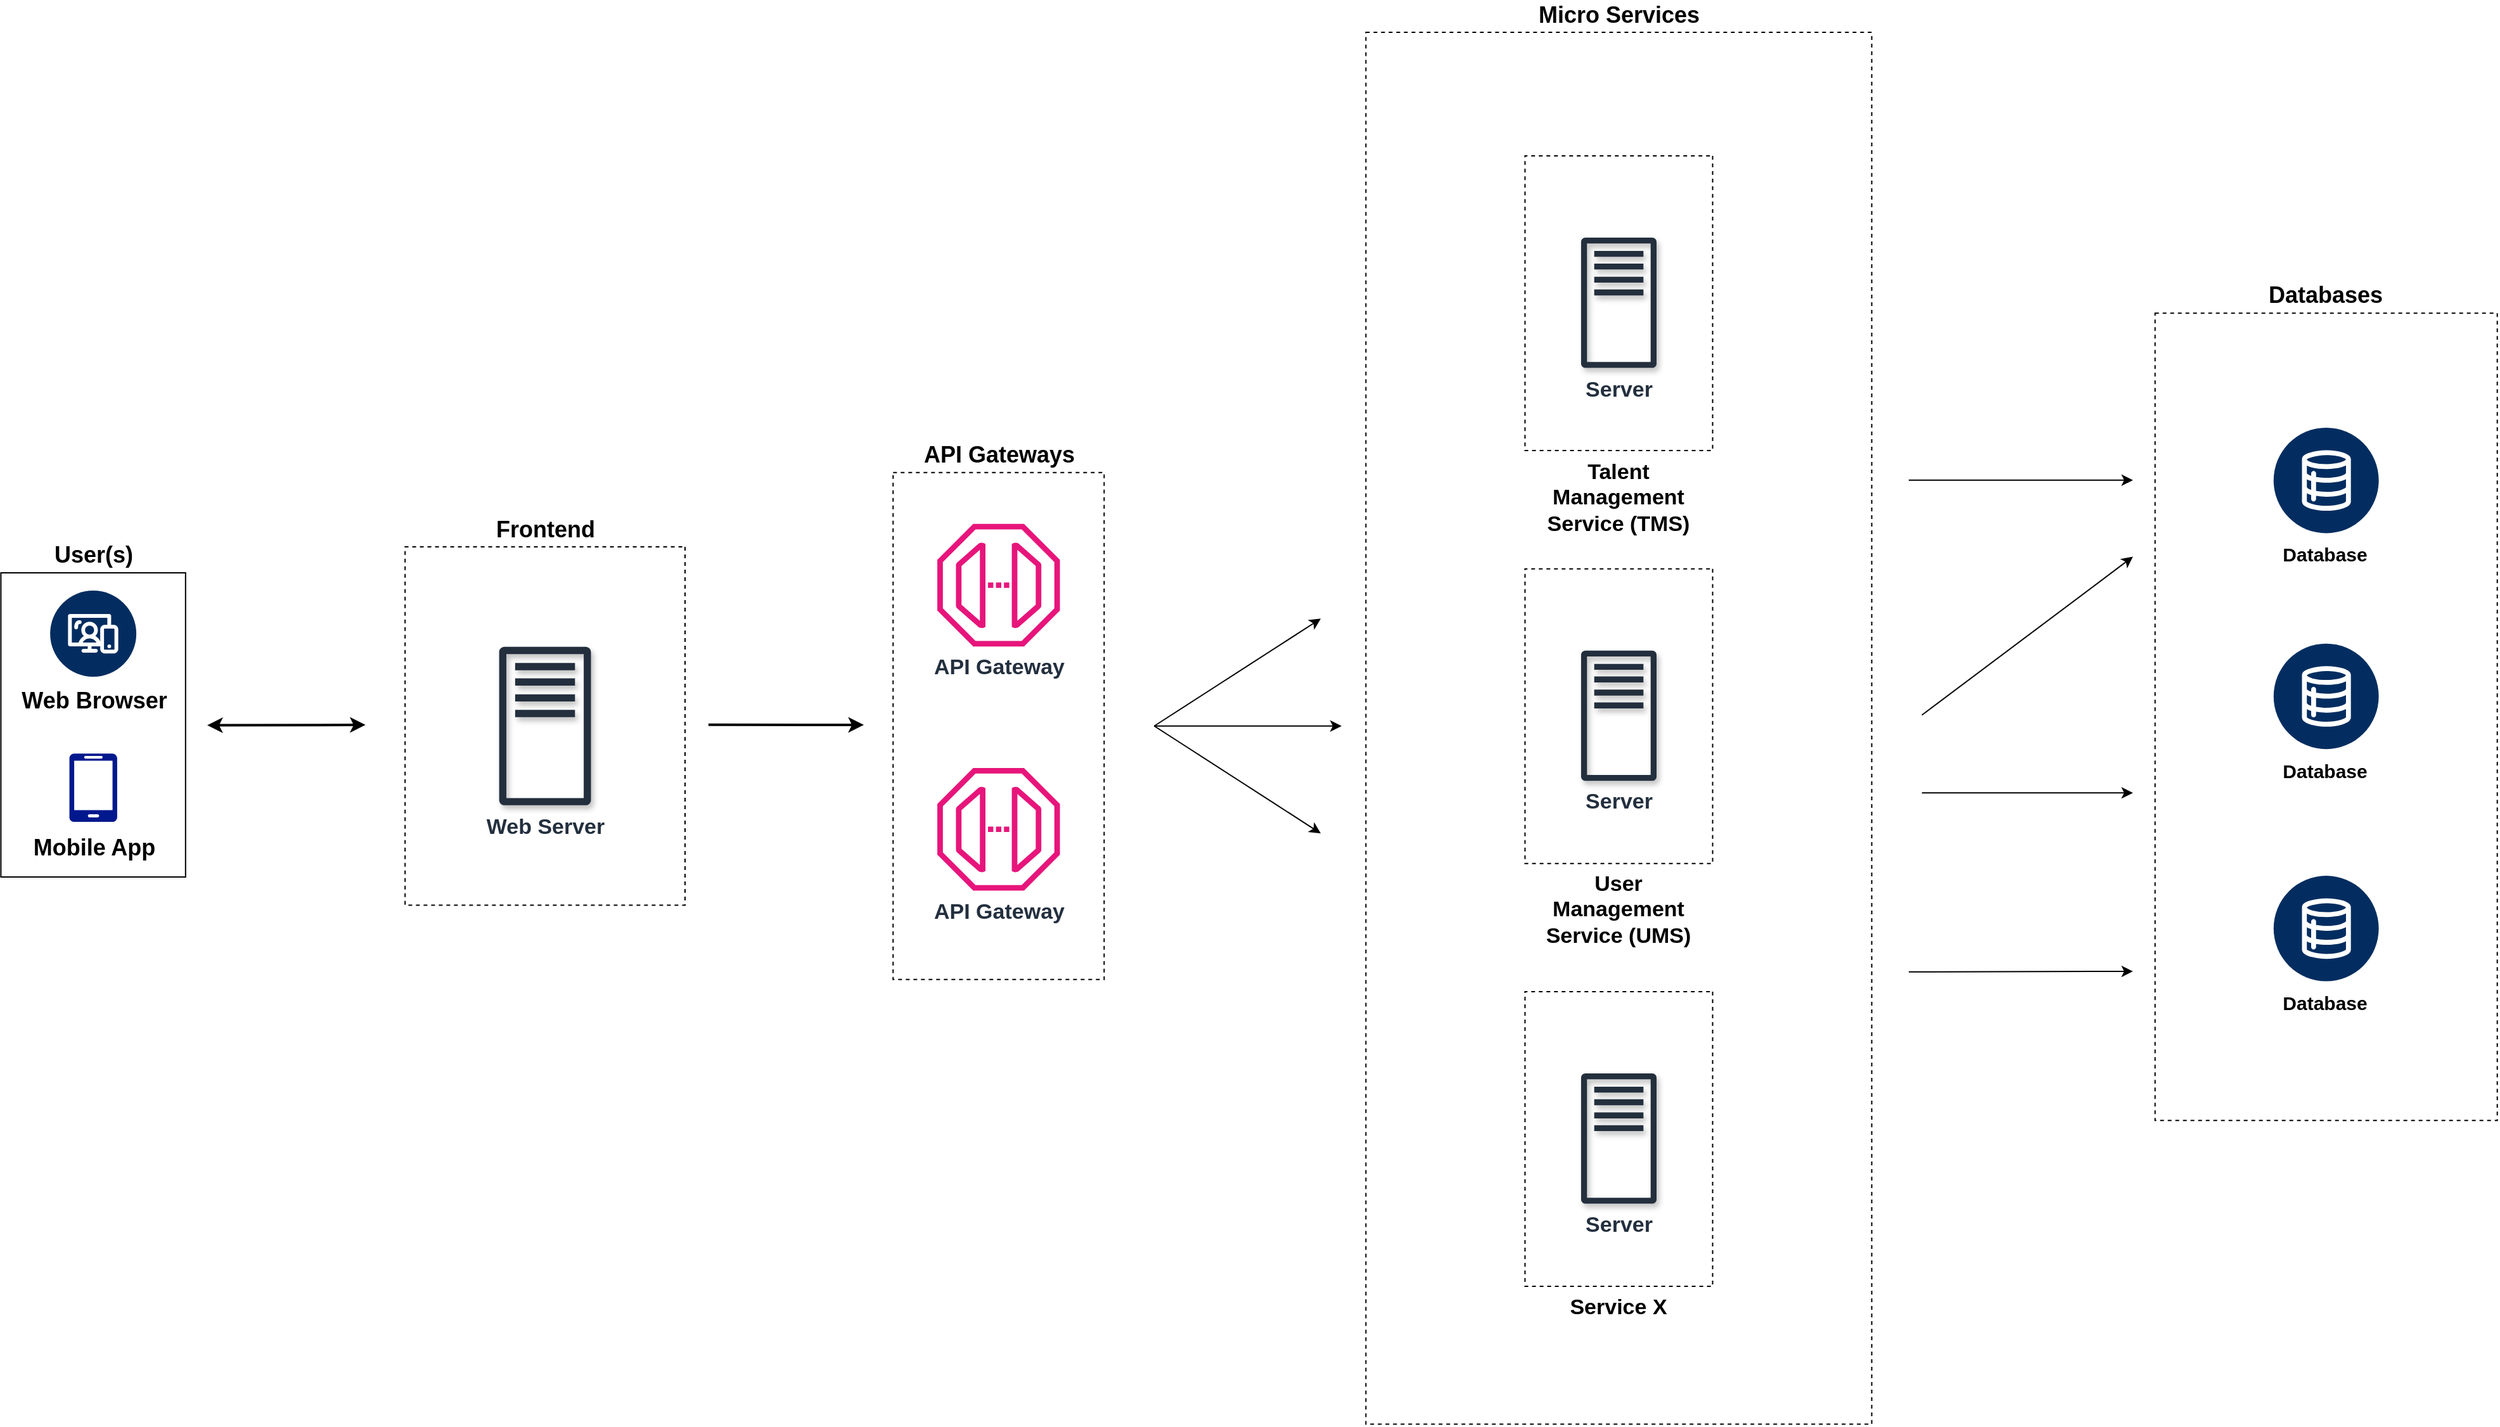 <mxfile version="22.0.4" type="github">
  <diagram name="Page-1" id="LvNY7FXKQWi8iEAFDGLf">
    <mxGraphModel dx="5321" dy="1472" grid="1" gridSize="10" guides="1" tooltips="1" connect="1" arrows="1" fold="1" page="1" pageScale="1" pageWidth="827" pageHeight="1169" math="0" shadow="0">
      <root>
        <mxCell id="0" />
        <mxCell id="1" parent="0" />
        <mxCell id="ZSIqHXNkp4VvMcNmBLzM-55" value="" style="group" vertex="1" connectable="0" parent="1">
          <mxGeometry x="-2222.29" y="47.54" width="1969.64" height="1098.23" as="geometry" />
        </mxCell>
        <mxCell id="ZSIqHXNkp4VvMcNmBLzM-5" value="&lt;font style=&quot;font-size: 18px;&quot;&gt;User(s)&lt;/font&gt;" style="rounded=0;whiteSpace=wrap;html=1;fillColor=none;container=0;fontSize=18;fontStyle=1;labelPosition=center;verticalLabelPosition=top;align=center;verticalAlign=bottom;" vertex="1" parent="ZSIqHXNkp4VvMcNmBLzM-55">
          <mxGeometry y="426.46" width="145.7" height="240" as="geometry" />
        </mxCell>
        <mxCell id="uqdXHjlTI7FaIm_EF8wb-11" value="" style="endArrow=classic;html=1;rounded=0;strokeWidth=2;" parent="ZSIqHXNkp4VvMcNmBLzM-55" edge="1">
          <mxGeometry width="50" height="50" relative="1" as="geometry">
            <mxPoint x="558.257" y="546.285" as="sourcePoint" />
            <mxPoint x="680.849" y="546.465" as="targetPoint" />
          </mxGeometry>
        </mxCell>
        <mxCell id="ZSIqHXNkp4VvMcNmBLzM-44" value="" style="endArrow=classic;startArrow=classic;html=1;rounded=0;strokeWidth=2;" edge="1" parent="ZSIqHXNkp4VvMcNmBLzM-55">
          <mxGeometry width="50" height="50" relative="1" as="geometry">
            <mxPoint x="162.799" y="546.751" as="sourcePoint" />
            <mxPoint x="287.68" y="546.465" as="targetPoint" />
          </mxGeometry>
        </mxCell>
        <mxCell id="ZSIqHXNkp4VvMcNmBLzM-3" value="" style="sketch=0;aspect=fixed;pointerEvents=1;shadow=0;dashed=0;html=1;strokeColor=none;labelPosition=center;verticalLabelPosition=bottom;verticalAlign=top;align=center;fillColor=#00188D;shape=mxgraph.azure.mobile;container=0;" vertex="1" parent="ZSIqHXNkp4VvMcNmBLzM-55">
          <mxGeometry x="53.972" y="569.044" width="37.756" height="53.937" as="geometry" />
        </mxCell>
        <mxCell id="ZSIqHXNkp4VvMcNmBLzM-4" value="&lt;font size=&quot;1&quot; style=&quot;&quot;&gt;&lt;b style=&quot;font-size: 18px;&quot;&gt;Mobile App&lt;/b&gt;&lt;/font&gt;" style="text;html=1;align=center;verticalAlign=middle;resizable=0;points=[];autosize=1;strokeColor=none;fillColor=none;container=0;" vertex="1" parent="ZSIqHXNkp4VvMcNmBLzM-55">
          <mxGeometry x="12.85" y="623.22" width="120" height="40" as="geometry" />
        </mxCell>
        <mxCell id="ZSIqHXNkp4VvMcNmBLzM-6" value="" style="verticalLabelPosition=bottom;aspect=fixed;html=1;shape=mxgraph.salesforce.web2;container=0;" vertex="1" parent="ZSIqHXNkp4VvMcNmBLzM-55">
          <mxGeometry x="38.846" y="440.469" width="68.007" height="68.007" as="geometry" />
        </mxCell>
        <mxCell id="ZSIqHXNkp4VvMcNmBLzM-7" value="&lt;font size=&quot;1&quot; style=&quot;&quot;&gt;&lt;b style=&quot;font-size: 18px;&quot;&gt;Web Browser&lt;/b&gt;&lt;/font&gt;" style="text;html=1;align=center;verticalAlign=middle;resizable=0;points=[];autosize=1;strokeColor=none;fillColor=none;container=0;" vertex="1" parent="ZSIqHXNkp4VvMcNmBLzM-55">
          <mxGeometry x="2.85" y="507.173" width="140" height="40" as="geometry" />
        </mxCell>
        <mxCell id="HdYODfSveYisiQmtVQ8u-7" value="" style="endArrow=classic;html=1;rounded=0;" parent="ZSIqHXNkp4VvMcNmBLzM-55" edge="1">
          <mxGeometry width="50" height="50" relative="1" as="geometry">
            <mxPoint x="1505.274" y="353.295" as="sourcePoint" />
            <mxPoint x="1682.19" y="353.358" as="targetPoint" />
          </mxGeometry>
        </mxCell>
        <mxCell id="uqdXHjlTI7FaIm_EF8wb-18" value="" style="endArrow=classic;html=1;rounded=0;" parent="ZSIqHXNkp4VvMcNmBLzM-55" edge="1">
          <mxGeometry width="50" height="50" relative="1" as="geometry">
            <mxPoint x="1515.681" y="538.693" as="sourcePoint" />
            <mxPoint x="1682.19" y="413.717" as="targetPoint" />
          </mxGeometry>
        </mxCell>
        <mxCell id="ZSIqHXNkp4VvMcNmBLzM-34" value="" style="endArrow=classic;html=1;rounded=0;" edge="1" parent="ZSIqHXNkp4VvMcNmBLzM-55">
          <mxGeometry width="50" height="50" relative="1" as="geometry">
            <mxPoint x="1505.274" y="741.393" as="sourcePoint" />
            <mxPoint x="1682.19" y="740.927" as="targetPoint" />
          </mxGeometry>
        </mxCell>
        <mxCell id="ZSIqHXNkp4VvMcNmBLzM-45" value="" style="endArrow=classic;html=1;rounded=0;" edge="1" parent="ZSIqHXNkp4VvMcNmBLzM-55">
          <mxGeometry width="50" height="50" relative="1" as="geometry">
            <mxPoint x="1515.681" y="600.026" as="sourcePoint" />
            <mxPoint x="1682.19" y="600.089" as="targetPoint" />
          </mxGeometry>
        </mxCell>
        <mxCell id="uqdXHjlTI7FaIm_EF8wb-22" value="" style="endArrow=classic;html=1;rounded=0;" parent="ZSIqHXNkp4VvMcNmBLzM-55" edge="1">
          <mxGeometry width="50" height="50" relative="1" as="geometry">
            <mxPoint x="910.005" y="547.344" as="sourcePoint" />
            <mxPoint x="1041.391" y="632.059" as="targetPoint" />
          </mxGeometry>
        </mxCell>
        <mxCell id="uqdXHjlTI7FaIm_EF8wb-23" value="" style="endArrow=classic;html=1;rounded=0;" parent="ZSIqHXNkp4VvMcNmBLzM-55" edge="1">
          <mxGeometry width="50" height="50" relative="1" as="geometry">
            <mxPoint x="910.005" y="547.344" as="sourcePoint" />
            <mxPoint x="1041.391" y="462.629" as="targetPoint" />
          </mxGeometry>
        </mxCell>
        <mxCell id="uqdXHjlTI7FaIm_EF8wb-24" value="" style="endArrow=classic;html=1;rounded=0;" parent="ZSIqHXNkp4VvMcNmBLzM-55" edge="1">
          <mxGeometry width="50" height="50" relative="1" as="geometry">
            <mxPoint x="910.005" y="547.344" as="sourcePoint" />
            <mxPoint x="1057.814" y="547.344" as="targetPoint" />
          </mxGeometry>
        </mxCell>
        <mxCell id="uqdXHjlTI7FaIm_EF8wb-31" value="&lt;b&gt;&lt;font style=&quot;font-size: 18px;&quot;&gt;Micro Services&lt;/font&gt;&lt;/b&gt;" style="rounded=0;whiteSpace=wrap;html=1;rotation=0;fillColor=none;dashed=1;container=0;labelPosition=center;verticalLabelPosition=top;align=center;verticalAlign=bottom;" parent="ZSIqHXNkp4VvMcNmBLzM-55" vertex="1">
          <mxGeometry x="1076.99" width="399.1" height="1098.23" as="geometry" />
        </mxCell>
        <mxCell id="ZSIqHXNkp4VvMcNmBLzM-22" value="" style="shape=image;html=1;verticalAlign=top;verticalLabelPosition=bottom;labelBackgroundColor=#ffffff;imageAspect=0;aspect=fixed;image=https://cdn1.iconfinder.com/data/icons/ionicons-fill-vol-1/512/ellipsis-vertical-128.png;container=0;" vertex="1" parent="ZSIqHXNkp4VvMcNmBLzM-55">
          <mxGeometry x="1251.569" y="1031.33" width="49.953" height="49.953" as="geometry" />
        </mxCell>
        <mxCell id="ZSIqHXNkp4VvMcNmBLzM-23" value="" style="shape=image;html=1;verticalAlign=top;verticalLabelPosition=bottom;labelBackgroundColor=#ffffff;imageAspect=0;aspect=fixed;image=https://cdn1.iconfinder.com/data/icons/ionicons-fill-vol-1/512/ellipsis-vertical-128.png;container=0;" vertex="1" parent="ZSIqHXNkp4VvMcNmBLzM-55">
          <mxGeometry x="1251.569" y="22.166" width="49.953" height="49.953" as="geometry" />
        </mxCell>
        <mxCell id="HdYODfSveYisiQmtVQ8u-20" value="" style="group;container=0;" parent="ZSIqHXNkp4VvMcNmBLzM-55" vertex="1" connectable="0">
          <mxGeometry x="1177.68" y="70.475" width="197.729" height="287.564" as="geometry" />
        </mxCell>
        <mxCell id="uqdXHjlTI7FaIm_EF8wb-34" value="&lt;b style=&quot;&quot;&gt;&lt;font style=&quot;font-size: 17px;&quot;&gt;Talent Management Service (TMS)&lt;/font&gt;&lt;/b&gt;" style="rounded=0;whiteSpace=wrap;html=1;direction=south;fillColor=none;dashed=1;container=0;labelPosition=center;verticalLabelPosition=bottom;align=center;verticalAlign=top;" parent="ZSIqHXNkp4VvMcNmBLzM-55" vertex="1">
          <mxGeometry x="1202.527" y="97.436" width="148.037" height="232.531" as="geometry" />
        </mxCell>
        <mxCell id="uqdXHjlTI7FaIm_EF8wb-33" value="&lt;font size=&quot;1&quot; style=&quot;&quot;&gt;&lt;b style=&quot;font-size: 17px;&quot;&gt;Server&lt;/b&gt;&lt;/font&gt;" style="sketch=0;outlineConnect=0;fontColor=#232F3E;gradientColor=none;fillColor=#232F3D;strokeColor=none;dashed=0;verticalLabelPosition=bottom;verticalAlign=top;align=center;html=1;fontSize=12;fontStyle=0;aspect=fixed;pointerEvents=1;shape=mxgraph.aws4.traditional_server;shadow=1;container=0;" parent="ZSIqHXNkp4VvMcNmBLzM-55" vertex="1">
          <mxGeometry x="1246.766" y="161.734" width="59.558" height="103.235" as="geometry" />
        </mxCell>
        <mxCell id="ZSIqHXNkp4VvMcNmBLzM-15" value="" style="group;container=0;" vertex="1" connectable="0" parent="ZSIqHXNkp4VvMcNmBLzM-55">
          <mxGeometry x="1177.68" y="396.33" width="197.729" height="287.564" as="geometry" />
        </mxCell>
        <mxCell id="ZSIqHXNkp4VvMcNmBLzM-16" value="&lt;b style=&quot;&quot;&gt;&lt;font style=&quot;font-size: 17px;&quot;&gt;User Management Service (UMS)&lt;/font&gt;&lt;/b&gt;" style="rounded=0;whiteSpace=wrap;html=1;direction=south;fillColor=none;dashed=1;container=0;labelPosition=center;verticalLabelPosition=bottom;align=center;verticalAlign=top;" vertex="1" parent="ZSIqHXNkp4VvMcNmBLzM-55">
          <mxGeometry x="1202.527" y="423.29" width="148.037" height="232.531" as="geometry" />
        </mxCell>
        <mxCell id="ZSIqHXNkp4VvMcNmBLzM-17" value="&lt;font size=&quot;1&quot; style=&quot;&quot;&gt;&lt;b style=&quot;font-size: 17px;&quot;&gt;Server&lt;/b&gt;&lt;/font&gt;" style="sketch=0;outlineConnect=0;fontColor=#232F3E;gradientColor=none;fillColor=#232F3D;strokeColor=none;dashed=0;verticalLabelPosition=bottom;verticalAlign=top;align=center;html=1;fontSize=12;fontStyle=0;aspect=fixed;pointerEvents=1;shape=mxgraph.aws4.traditional_server;shadow=1;container=0;" vertex="1" parent="ZSIqHXNkp4VvMcNmBLzM-55">
          <mxGeometry x="1246.766" y="487.588" width="59.558" height="103.235" as="geometry" />
        </mxCell>
        <mxCell id="ZSIqHXNkp4VvMcNmBLzM-19" value="" style="group;container=0;" vertex="1" connectable="0" parent="ZSIqHXNkp4VvMcNmBLzM-55">
          <mxGeometry x="1177.68" y="729.946" width="197.729" height="287.564" as="geometry" />
        </mxCell>
        <mxCell id="ZSIqHXNkp4VvMcNmBLzM-20" value="&lt;b style=&quot;&quot;&gt;&lt;font style=&quot;font-size: 17px;&quot;&gt;Service X&lt;/font&gt;&lt;/b&gt;" style="rounded=0;whiteSpace=wrap;html=1;direction=south;fillColor=none;dashed=1;container=0;labelPosition=center;verticalLabelPosition=bottom;align=center;verticalAlign=top;" vertex="1" parent="ZSIqHXNkp4VvMcNmBLzM-55">
          <mxGeometry x="1202.527" y="756.907" width="148.037" height="232.531" as="geometry" />
        </mxCell>
        <mxCell id="ZSIqHXNkp4VvMcNmBLzM-21" value="&lt;font size=&quot;1&quot; style=&quot;&quot;&gt;&lt;b style=&quot;font-size: 17px;&quot;&gt;Server&lt;/b&gt;&lt;/font&gt;" style="sketch=0;outlineConnect=0;fontColor=#232F3E;gradientColor=none;fillColor=#232F3D;strokeColor=none;dashed=0;verticalLabelPosition=bottom;verticalAlign=top;align=center;html=1;fontSize=12;fontStyle=0;aspect=fixed;pointerEvents=1;shape=mxgraph.aws4.traditional_server;shadow=1;container=0;" vertex="1" parent="ZSIqHXNkp4VvMcNmBLzM-55">
          <mxGeometry x="1246.766" y="821.205" width="59.558" height="103.235" as="geometry" />
        </mxCell>
        <mxCell id="HdYODfSveYisiQmtVQ8u-1" value="&lt;font style=&quot;font-size: 18px;&quot;&gt;&lt;span style=&quot;font-size: 18px;&quot;&gt;API Gateways&lt;/span&gt;&lt;/font&gt;" style="rounded=0;whiteSpace=wrap;html=1;fillColor=none;dashed=1;labelPosition=center;verticalLabelPosition=top;align=center;verticalAlign=bottom;container=0;fontSize=18;fontStyle=1" parent="ZSIqHXNkp4VvMcNmBLzM-55" vertex="1">
          <mxGeometry x="703.952" y="347.344" width="166.509" height="400.001" as="geometry" />
        </mxCell>
        <mxCell id="HdYODfSveYisiQmtVQ8u-2" value="&lt;font size=&quot;1&quot; style=&quot;&quot;&gt;&lt;b style=&quot;font-size: 17px;&quot;&gt;API Gateway&lt;/b&gt;&lt;/font&gt;" style="sketch=0;outlineConnect=0;fontColor=#232F3E;gradientColor=none;fillColor=#E7157B;strokeColor=none;dashed=0;verticalLabelPosition=bottom;verticalAlign=top;align=center;html=1;fontSize=12;fontStyle=0;aspect=fixed;pointerEvents=1;shape=mxgraph.aws4.endpoint;container=0;" parent="ZSIqHXNkp4VvMcNmBLzM-55" vertex="1">
          <mxGeometry x="738.835" y="387.836" width="96.742" height="96.742" as="geometry" />
        </mxCell>
        <mxCell id="HdYODfSveYisiQmtVQ8u-4" value="&lt;font size=&quot;1&quot; style=&quot;&quot;&gt;&lt;b style=&quot;font-size: 17px;&quot;&gt;API Gateway&lt;/b&gt;&lt;/font&gt;" style="sketch=0;outlineConnect=0;fontColor=#232F3E;gradientColor=none;fillColor=#E7157B;strokeColor=none;dashed=0;verticalLabelPosition=bottom;verticalAlign=top;align=center;html=1;fontSize=12;fontStyle=0;aspect=fixed;pointerEvents=1;shape=mxgraph.aws4.endpoint;container=0;" parent="ZSIqHXNkp4VvMcNmBLzM-55" vertex="1">
          <mxGeometry x="738.835" y="580.457" width="96.742" height="96.742" as="geometry" />
        </mxCell>
        <mxCell id="ZSIqHXNkp4VvMcNmBLzM-39" value="&lt;b style=&quot;&quot;&gt;&lt;font style=&quot;font-size: 18px;&quot;&gt;Frontend&lt;/font&gt;&lt;/b&gt;" style="rounded=0;whiteSpace=wrap;html=1;direction=south;fillColor=none;dashed=1;container=0;labelPosition=center;verticalLabelPosition=top;align=center;verticalAlign=bottom;" vertex="1" parent="ZSIqHXNkp4VvMcNmBLzM-55">
          <mxGeometry x="318.9" y="405.987" width="220.884" height="282.714" as="geometry" />
        </mxCell>
        <mxCell id="ZSIqHXNkp4VvMcNmBLzM-40" value="&lt;font size=&quot;1&quot; style=&quot;&quot;&gt;&lt;b style=&quot;font-size: 17px;&quot;&gt;Web Server&lt;/b&gt;&lt;/font&gt;" style="sketch=0;outlineConnect=0;fontColor=#232F3E;gradientColor=none;fillColor=#232F3D;strokeColor=none;dashed=0;verticalLabelPosition=bottom;verticalAlign=top;align=center;html=1;fontSize=12;fontStyle=0;aspect=fixed;pointerEvents=1;shape=mxgraph.aws4.traditional_server;shadow=1;container=0;" vertex="1" parent="ZSIqHXNkp4VvMcNmBLzM-55">
          <mxGeometry x="393.137" y="484.582" width="72.411" height="125.515" as="geometry" />
        </mxCell>
        <mxCell id="ZSIqHXNkp4VvMcNmBLzM-30" value="" style="shape=image;html=1;verticalAlign=top;verticalLabelPosition=bottom;labelBackgroundColor=#ffffff;imageAspect=0;aspect=fixed;image=https://cdn1.iconfinder.com/data/icons/ionicons-fill-vol-1/512/ellipsis-vertical-128.png;container=0;" vertex="1" parent="ZSIqHXNkp4VvMcNmBLzM-55">
          <mxGeometry x="1809.663" y="238.739" width="49.953" height="49.953" as="geometry" />
        </mxCell>
        <mxCell id="ZSIqHXNkp4VvMcNmBLzM-31" value="" style="shape=image;html=1;verticalAlign=top;verticalLabelPosition=bottom;labelBackgroundColor=#ffffff;imageAspect=0;aspect=fixed;image=https://cdn1.iconfinder.com/data/icons/ionicons-fill-vol-1/512/ellipsis-vertical-128.png;container=0;" vertex="1" parent="ZSIqHXNkp4VvMcNmBLzM-55">
          <mxGeometry x="1809.673" y="799.973" width="49.953" height="49.953" as="geometry" />
        </mxCell>
        <mxCell id="uqdXHjlTI7FaIm_EF8wb-41" value="" style="verticalLabelPosition=bottom;aspect=fixed;html=1;shape=mxgraph.salesforce.data2;container=0;" parent="ZSIqHXNkp4VvMcNmBLzM-55" vertex="1">
          <mxGeometry x="1793.012" y="311.942" width="83.254" height="83.254" as="geometry" />
        </mxCell>
        <mxCell id="uqdXHjlTI7FaIm_EF8wb-42" value="&lt;font style=&quot;font-size: 15px;&quot;&gt;&lt;b&gt;Database&lt;/b&gt;&lt;/font&gt;" style="text;html=1;align=center;verticalAlign=middle;resizable=0;points=[];autosize=1;strokeColor=none;fillColor=none;container=0;" parent="ZSIqHXNkp4VvMcNmBLzM-55" vertex="1">
          <mxGeometry x="1787.808" y="396.657" width="90" height="30" as="geometry" />
        </mxCell>
        <mxCell id="uqdXHjlTI7FaIm_EF8wb-46" value="" style="verticalLabelPosition=bottom;aspect=fixed;html=1;shape=mxgraph.salesforce.data2;container=0;" parent="ZSIqHXNkp4VvMcNmBLzM-55" vertex="1">
          <mxGeometry x="1793.012" y="482.293" width="83.254" height="83.254" as="geometry" />
        </mxCell>
        <mxCell id="uqdXHjlTI7FaIm_EF8wb-47" value="&lt;font style=&quot;font-size: 15px;&quot;&gt;&lt;b&gt;Database&lt;/b&gt;&lt;/font&gt;" style="text;html=1;align=center;verticalAlign=middle;resizable=0;points=[];autosize=1;strokeColor=none;fillColor=none;container=0;" parent="ZSIqHXNkp4VvMcNmBLzM-55" vertex="1">
          <mxGeometry x="1787.808" y="567.007" width="90" height="30" as="geometry" />
        </mxCell>
        <mxCell id="uqdXHjlTI7FaIm_EF8wb-48" value="" style="verticalLabelPosition=bottom;aspect=fixed;html=1;shape=mxgraph.salesforce.data2;container=0;" parent="ZSIqHXNkp4VvMcNmBLzM-55" vertex="1">
          <mxGeometry x="1793.012" y="665.488" width="83.254" height="83.254" as="geometry" />
        </mxCell>
        <mxCell id="uqdXHjlTI7FaIm_EF8wb-49" value="&lt;font style=&quot;font-size: 15px;&quot;&gt;&lt;b&gt;Database&lt;/b&gt;&lt;/font&gt;" style="text;html=1;align=center;verticalAlign=middle;resizable=0;points=[];autosize=1;strokeColor=none;fillColor=none;container=0;" parent="ZSIqHXNkp4VvMcNmBLzM-55" vertex="1">
          <mxGeometry x="1787.808" y="750.204" width="90" height="30" as="geometry" />
        </mxCell>
        <mxCell id="ZSIqHXNkp4VvMcNmBLzM-54" value="&lt;font style=&quot;font-size: 18px;&quot;&gt;&lt;b&gt;Databases&lt;/b&gt;&lt;/font&gt;" style="rounded=0;whiteSpace=wrap;html=1;fillColor=none;dashed=1;labelPosition=center;verticalLabelPosition=top;align=center;verticalAlign=bottom;" vertex="1" parent="ZSIqHXNkp4VvMcNmBLzM-55">
          <mxGeometry x="1699.64" y="221.61" width="270" height="637" as="geometry" />
        </mxCell>
      </root>
    </mxGraphModel>
  </diagram>
</mxfile>

